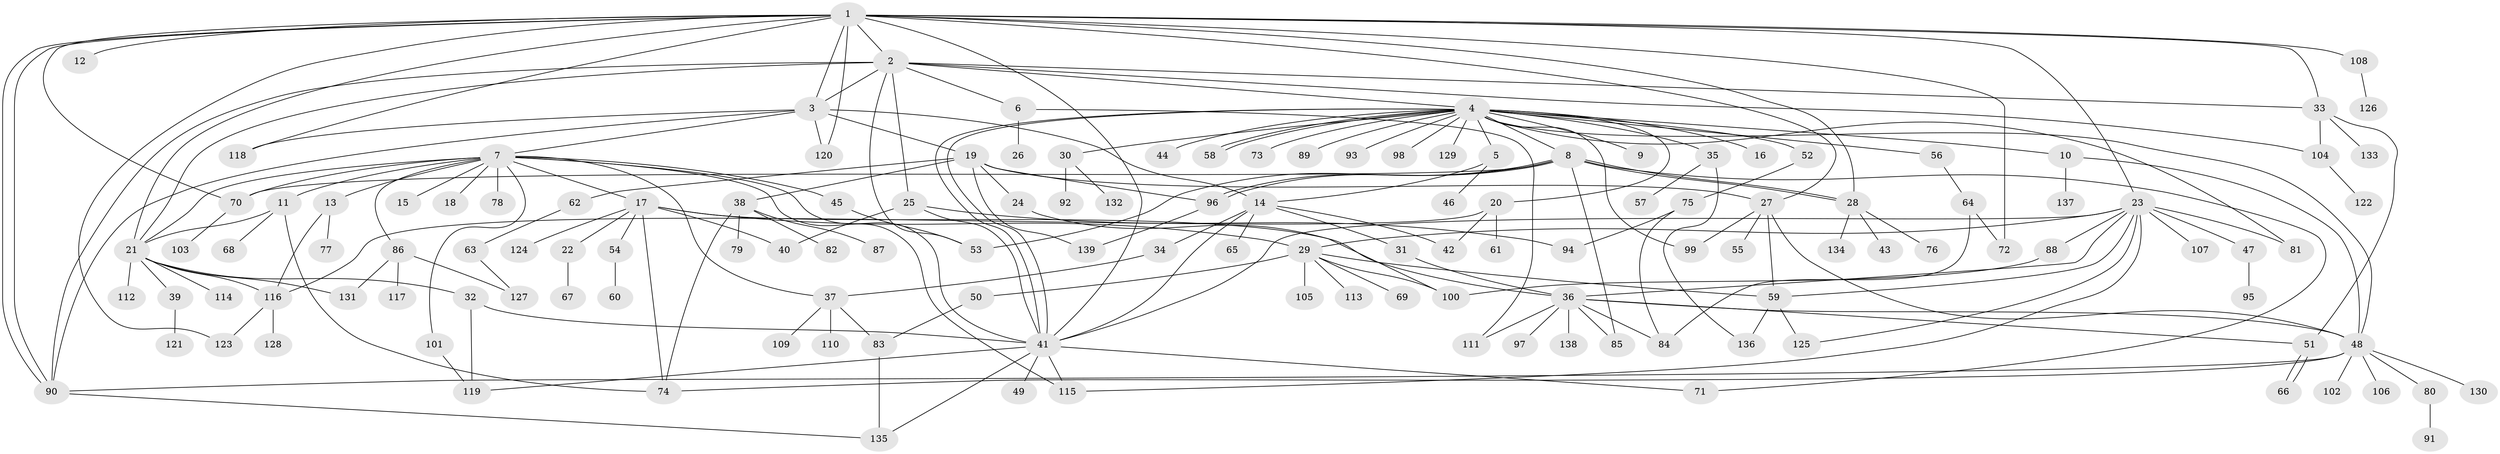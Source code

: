 // coarse degree distribution, {22: 0.009259259259259259, 10: 0.037037037037037035, 9: 0.009259259259259259, 28: 0.009259259259259259, 8: 0.018518518518518517, 3: 0.12962962962962962, 15: 0.009259259259259259, 1: 0.4074074074074074, 2: 0.25925925925925924, 6: 0.009259259259259259, 7: 0.018518518518518517, 4: 0.046296296296296294, 5: 0.027777777777777776, 11: 0.009259259259259259}
// Generated by graph-tools (version 1.1) at 2025/23/03/03/25 07:23:50]
// undirected, 139 vertices, 210 edges
graph export_dot {
graph [start="1"]
  node [color=gray90,style=filled];
  1;
  2;
  3;
  4;
  5;
  6;
  7;
  8;
  9;
  10;
  11;
  12;
  13;
  14;
  15;
  16;
  17;
  18;
  19;
  20;
  21;
  22;
  23;
  24;
  25;
  26;
  27;
  28;
  29;
  30;
  31;
  32;
  33;
  34;
  35;
  36;
  37;
  38;
  39;
  40;
  41;
  42;
  43;
  44;
  45;
  46;
  47;
  48;
  49;
  50;
  51;
  52;
  53;
  54;
  55;
  56;
  57;
  58;
  59;
  60;
  61;
  62;
  63;
  64;
  65;
  66;
  67;
  68;
  69;
  70;
  71;
  72;
  73;
  74;
  75;
  76;
  77;
  78;
  79;
  80;
  81;
  82;
  83;
  84;
  85;
  86;
  87;
  88;
  89;
  90;
  91;
  92;
  93;
  94;
  95;
  96;
  97;
  98;
  99;
  100;
  101;
  102;
  103;
  104;
  105;
  106;
  107;
  108;
  109;
  110;
  111;
  112;
  113;
  114;
  115;
  116;
  117;
  118;
  119;
  120;
  121;
  122;
  123;
  124;
  125;
  126;
  127;
  128;
  129;
  130;
  131;
  132;
  133;
  134;
  135;
  136;
  137;
  138;
  139;
  1 -- 2;
  1 -- 3;
  1 -- 12;
  1 -- 21;
  1 -- 23;
  1 -- 27;
  1 -- 28;
  1 -- 33;
  1 -- 41;
  1 -- 70;
  1 -- 72;
  1 -- 90;
  1 -- 90;
  1 -- 108;
  1 -- 118;
  1 -- 120;
  1 -- 123;
  2 -- 3;
  2 -- 4;
  2 -- 6;
  2 -- 21;
  2 -- 25;
  2 -- 33;
  2 -- 53;
  2 -- 90;
  2 -- 104;
  3 -- 7;
  3 -- 14;
  3 -- 19;
  3 -- 90;
  3 -- 118;
  3 -- 120;
  4 -- 5;
  4 -- 8;
  4 -- 9;
  4 -- 10;
  4 -- 16;
  4 -- 20;
  4 -- 30;
  4 -- 35;
  4 -- 41;
  4 -- 41;
  4 -- 44;
  4 -- 48;
  4 -- 52;
  4 -- 56;
  4 -- 58;
  4 -- 58;
  4 -- 73;
  4 -- 81;
  4 -- 89;
  4 -- 93;
  4 -- 98;
  4 -- 99;
  4 -- 129;
  5 -- 14;
  5 -- 46;
  6 -- 26;
  6 -- 111;
  7 -- 11;
  7 -- 13;
  7 -- 15;
  7 -- 17;
  7 -- 18;
  7 -- 21;
  7 -- 37;
  7 -- 41;
  7 -- 45;
  7 -- 70;
  7 -- 78;
  7 -- 86;
  7 -- 101;
  7 -- 115;
  8 -- 28;
  8 -- 28;
  8 -- 53;
  8 -- 70;
  8 -- 71;
  8 -- 85;
  8 -- 96;
  8 -- 96;
  10 -- 48;
  10 -- 137;
  11 -- 21;
  11 -- 68;
  11 -- 74;
  13 -- 77;
  13 -- 116;
  14 -- 31;
  14 -- 34;
  14 -- 41;
  14 -- 42;
  14 -- 65;
  17 -- 22;
  17 -- 29;
  17 -- 36;
  17 -- 40;
  17 -- 54;
  17 -- 74;
  17 -- 124;
  19 -- 24;
  19 -- 27;
  19 -- 38;
  19 -- 62;
  19 -- 96;
  19 -- 139;
  20 -- 42;
  20 -- 61;
  20 -- 116;
  21 -- 32;
  21 -- 39;
  21 -- 112;
  21 -- 114;
  21 -- 116;
  21 -- 131;
  22 -- 67;
  23 -- 29;
  23 -- 36;
  23 -- 41;
  23 -- 47;
  23 -- 59;
  23 -- 81;
  23 -- 88;
  23 -- 107;
  23 -- 115;
  23 -- 125;
  24 -- 100;
  25 -- 40;
  25 -- 41;
  25 -- 94;
  27 -- 48;
  27 -- 55;
  27 -- 59;
  27 -- 99;
  28 -- 43;
  28 -- 76;
  28 -- 134;
  29 -- 50;
  29 -- 59;
  29 -- 69;
  29 -- 100;
  29 -- 105;
  29 -- 113;
  30 -- 92;
  30 -- 132;
  31 -- 36;
  32 -- 41;
  32 -- 119;
  33 -- 51;
  33 -- 104;
  33 -- 133;
  34 -- 37;
  35 -- 57;
  35 -- 136;
  36 -- 48;
  36 -- 51;
  36 -- 84;
  36 -- 85;
  36 -- 97;
  36 -- 111;
  36 -- 138;
  37 -- 83;
  37 -- 109;
  37 -- 110;
  38 -- 74;
  38 -- 79;
  38 -- 82;
  38 -- 87;
  39 -- 121;
  41 -- 49;
  41 -- 71;
  41 -- 115;
  41 -- 119;
  41 -- 135;
  45 -- 53;
  47 -- 95;
  48 -- 74;
  48 -- 80;
  48 -- 90;
  48 -- 102;
  48 -- 106;
  48 -- 130;
  50 -- 83;
  51 -- 66;
  51 -- 66;
  52 -- 75;
  54 -- 60;
  56 -- 64;
  59 -- 125;
  59 -- 136;
  62 -- 63;
  63 -- 127;
  64 -- 72;
  64 -- 84;
  70 -- 103;
  75 -- 84;
  75 -- 94;
  80 -- 91;
  83 -- 135;
  86 -- 117;
  86 -- 127;
  86 -- 131;
  88 -- 100;
  90 -- 135;
  96 -- 139;
  101 -- 119;
  104 -- 122;
  108 -- 126;
  116 -- 123;
  116 -- 128;
}

